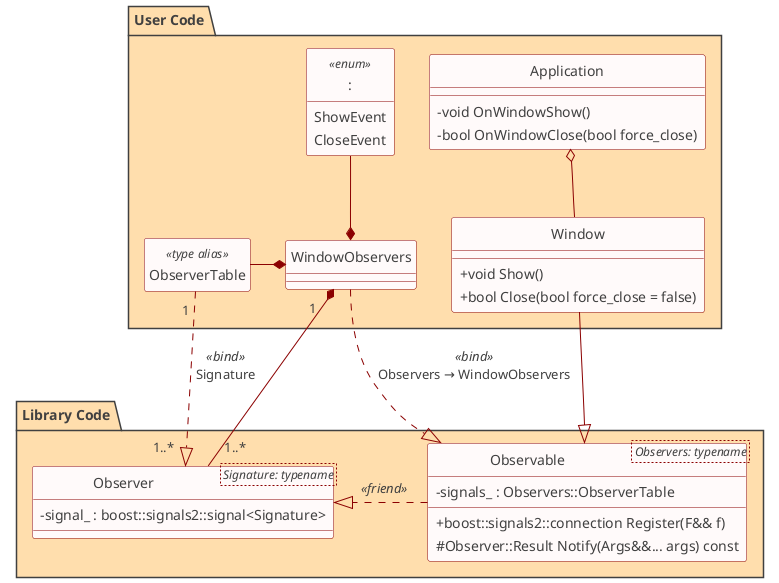 @startuml Observable Mixin

skinparam {
  ' General style.
  !$colourBlack = "#404040"
  shadowing false
  padding 2
  backgroundColor transparent
  DefaultFontName alegreya-sans, sans-serif
  DefaultFontColor $colourBlack

  ' UML class diagram style.
  !$colourRed = "#DarkRed"
  style strictuml
  arrowColor $colourRed
  classAttributeIconSize 0
  classBackgroundColor #Snow
  classBorderColor $colourRed
  packageBackgroundColor #NavajoWhite
  packageBorderColor $colourBlack
}

package "User Code" {
  class Application {
    -void OnWindowShow()
    -bool OnWindowClose(bool force_close)
  }

  class Window {
    +void Show()
    +bool Close(bool force_close = false)
  }

  class WindowObservers

  enum ":" as Events <<enum>> {
    ShowEvent
    CloseEvent
  }
  hide Events methods

  class ObserverTable <<type alias>>
  hide ObserverTable members

  Application o-- Window
  Events --* WindowObservers
  WindowObservers *- ObserverTable
}

package "Library Code" {
  class Observable<Observers: typename> {
    +boost::signals2::connection Register(F&& f)
    #Observer::Result Notify(Args&&... args) const
    -signals_ : Observers::ObserverTable
  }

  class Observer<Signature: typename> {
    -signal_ : boost::signals2::signal<Signature>
  }

  Observable .|> Observer : "  //<<friend>>//"
}

Window --|> Observable
WindowObservers ..|> Observable : //<<bind>>//\nObservers → WindowObservers
Observer "  1..*" --* "1   " WindowObservers
ObserverTable "1 " ..|> "1..*  " Observer : //<<bind>>//\nSignature

@enduml
